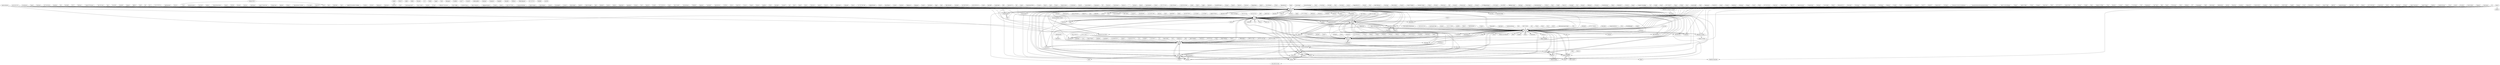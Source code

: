 strict digraph  {
	"Dodo von den Bergen" -> Semolo75	 [value=1];
	Shapur -> Semolo75	 [value=1];
	"Andrew Dalby" -> Semolo75	 [value=1];
	"L.V./Calto3" -> "L.V."	 [value=1];
	"L.V./Calto2" -> "L.V."	 [value=3];
	"L.V./Calto2" -> Marisol	 [value=1];
	"L.V./Calto1" -> "L.V."	 [value=5];
	Ecelan -> Semolo75	 [value=1];
	Leongin -> Semolo75	 [value=1];
	Poiatte -> "L.V."	 [value=1];
	Poiatte -> Semolo75	 [value=1];
	Clover -> Semolo75	 [value=1];
	Dgrossato -> Semolo75	 [value=1];
	Jacopo86 -> "Dario vet"	 [value=1];
	Jacopo86 -> Semolo75	 [value=1];
	IPork -> Semolo75	 [value=1];
	"87.9.230.73" -> Semolo75	 [value=1];
	Frentzen -> "L.V."	 [value=9];
	Frentzen -> Semolo75	 [value=1];
	Andrewthelord -> Semolo75	 [value=1];
	Andrewthelord -> ".anaconda"	 [value=1];
	Actarux -> Giovanni	 [value=1];
	Actarux -> "L.V."	 [value=2];
	Alexsh -> Alexbot	 [value=1];
	Alexsh -> Semolo75	 [value=1];
	"Johnny Butt" -> Semolo75	 [value=1];
	Korenyuk -> "Dario vet"	 [value=1];
	"Roberto frison" -> "L.V."	 [value=1];
	Gac -> Semolo75	 [value=1];
	Phykos -> Semolo75	 [value=1];
	SunBot -> Semolo75	 [value=1];
	"Nicolr Ardenghi" -> "L.V."	 [value=1];
	Breg -> Semolo75	 [value=1];
	"79.0.25.129" -> "L.V."	 [value=1];
	Spacebirdy -> Semolo75	 [value=1];
	"79.25.167.16" -> "L.V."	 [value=1];
	"Wheels on Willys" -> Semolo75	 [value=1];
	Tomi -> Semolo75	 [value=1];
	Benettis -> Semolo75	 [value=1];
	Luamar -> Semolo75	 [value=1];
	Incelemeelemani -> Nick1915	 [value=1];
	Robbot -> Semolo75	 [value=1];
	"Purbo T";
	"S vecchiato" -> Semolo75	 [value=1];
	Llull -> Semolo75	 [value=1];
	Krol -> Nick1915	 [value=1];
	Punkmarty -> Semolo75	 [value=1];
	"Sent`nbul" -> Semolo75	 [value=1];
	Hhh -> Semolo75	 [value=1];
	Xandi -> Semolo75	 [value=1];
	"Il Veronese" -> Semolo75	 [value=1];
	Groucho85 -> AchiBou	 [value=2];
	Groucho85 -> Jaqen	 [value=1];
	Groucho85 -> Giovanni	 [value=3];
	Groucho85 -> Marisol	 [value=1];
	Groucho85 -> "Marilola Giansanta"	 [value=1];
	Groucho85 -> Beppe	 [value=3];
	Groucho85 -> "L.V."	 [value=13];
	Groucho85 -> Semolo75	 [value=14];
	Groucho85 -> Candalua	 [value=2];
	Groucho85 -> Checo	 [value=3];
	Silvia -> Semolo75	 [value=1];
	Joana -> OrbiliusMagister	 [value=5];
	Joana -> Nick1915	 [value=4];
	Ollallero -> Semolo75	 [value=1];
	M7 -> Semolo75	 [value=1];
	Robi -> "L.V."	 [value=1];
	Scanagatta -> Semolo75	 [value=1];
	Ziofil -> Semolo75	 [value=1];
	Helios -> Nick1915	 [value=3];
	"Mr. Ferrari" -> "L.V."	 [value=1];
	"Mr. Ferrari" -> Marisol	 [value=1];
	"Andre-nico" -> "L.V."	 [value=1];
	Giovanni -> Vajo	 [value=2];
	Giovanni -> Nick1915	 [value=1];
	Giovanni -> Groucho85	 [value=1];
	Giovanni -> "L.V."	 [value=6];
	Giovanni -> Marisol	 [value=1];
	Giovanni -> Gatto099	 [value=1];
	Giovanni -> Gustavodandolo	 [value=2];
	Giovanni -> Candalua	 [value=2];
	Giovanni -> "Dario vet"	 [value=10];
	SpBot;
	Rizzatonik -> Semolo75	 [value=1];
	Pollodavide -> Semolo75	 [value=1];
	Threecharlie -> Semolo75	 [value=1];
	Threecharlie -> Candalua	 [value=1];
	Brzcld -> Semolo75	 [value=1];
	"Thijs!bot" -> Semolo75	 [value=1];
	Gasolino -> Semolo75	 [value=1];
	Niksam79 -> Semolo75	 [value=1];
	Cbrown1023 -> Semolo75	 [value=1];
	Mi -> "Marilola Giansanta"	 [value=1];
	Mi -> Semolo75	 [value=3];
	Mi -> Marisol	 [value=1];
	Junafani -> Semolo75	 [value=1];
	Alpdn -> "L.V."	 [value=1];
	"87.13.109.91" -> "L.V."	 [value=1];
	Mp -> Semolo75	 [value=1];
	".anaconda" -> Giovanni	 [value=1];
	".anaconda" -> Nick1915	 [value=3];
	Lanerossi -> Semolo75	 [value=1];
	EDUCA33E -> Semolo75	 [value=1];
	DdePola -> Semolo75	 [value=1];
	DdePola -> Nick1915	 [value=2];
	DdePola -> Skafa	 [value=1];
	"89.97.35.68" -> Nick1915	 [value=1];
	SpeDIt -> Semolo75	 [value=1];
	Andry -> "Dario vet"	 [value=1];
	Giorgia -> Semolo75	 [value=1];
	"Diego pillon" -> Giovanni	 [value=1];
	Bacr -> Semolo75	 [value=1];
	Bacr -> Progettualita	 [value=1];
	Corto -> Semolo75	 [value=1];
	Francesco -> Semolo75	 [value=1];
	"Renamed vandalism account" -> "L.V."	 [value=1];
	"Renamed vandalism account" -> Loveless	 [value=1];
	Tommiu -> Semolo75	 [value=1];
	"Poerio 1848" -> Semolo75	 [value=1];
	"JIR.D.B.." -> Semolo75	 [value=1];
	Dragonrt -> Semolo75	 [value=1];
	AdBo -> Nick1915	 [value=2];
	Andreabrugiony -> Semolo75	 [value=1];
	Beppe -> Pandolo	 [value=1];
	Beppe -> OrbiliusMagister	 [value=1];
	Beppe -> Nick1915	 [value=1];
	Beppe -> Groucho85	 [value=2];
	Beppe -> Jeneme	 [value=2];
	Beppe -> Marisol	 [value=2];
	Beppe -> "L.V."	 [value=18];
	Beppe -> Semolo75	 [value=4];
	Beppe -> Thecurran	 [value=1];
	Beppe -> Candalua	 [value=5];
	BotMultichill -> Multichill	 [value=1];
	Brazilian -> Semolo75	 [value=1];
	Ciro -> Semolo75	 [value=1];
	Robera -> Semolo75	 [value=1];
	Alis -> Nick1915	 [value=1];
	"87.16.208.250" -> Semolo75	 [value=1];
	Lumacorno -> Semolo75	 [value=1];
	Brisk -> Semolo75	 [value=1];
	Korg -> Semolo75	 [value=1];
	Jeneme -> Beppe	 [value=2];
	Jeneme -> "L.V."	 [value=1];
	Jeneme -> Semolo75	 [value=3];
	Jeneme -> Kajwo	 [value=1];
	Romanm -> Semolo75	 [value=1];
	"87.0.185.196" -> Semolo75	 [value=1];
	Kjoonlee -> Semolo75	 [value=1];
	Clamengh -> Semolo75	 [value=1];
	Pne -> Semolo75	 [value=1];
	Klaus -> Semolo75	 [value=1];
	Yosri -> Giovanni	 [value=1];
	Nozdreff -> Semolo75	 [value=1];
	Chuck -> Nick1915	 [value=1];
	Otrebor81 -> "Dario vet"	 [value=1];
	Otrebor81 -> Semolo75	 [value=1];
	Sk741 -> Semolo75	 [value=1];
	TheManu -> Semolo75	 [value=1];
	"Semolo75/Granaro" -> Semolo75	 [value=4];
	"Maxima m" -> Giovanni	 [value=1];
	"Toco de mona" -> Semolo75	 [value=1];
	Robycatt -> "L.V."	 [value=1];
	Paginazero -> "Dario vet"	 [value=1];
	Paginazero -> Nick1915	 [value=1];
	Abaz -> Semolo75	 [value=1];
	GerardM -> Semolo75	 [value=1];
	Hasek83 -> Semolo75	 [value=1];
	Akarige -> Semolo75	 [value=1];
	BBKurt -> Semolo75	 [value=1];
	Taichi -> Semolo75	 [value=1];
	Abi -> Semolo75	 [value=1];
	"Du`n" -> Semolo75	 [value=1];
	OKBot;
	Kanoe -> Nick1915	 [value=1];
	"151.42.207.35" -> Semolo75	 [value=1];
	"Rc Marson" -> "Dario vet"	 [value=1];
	"Rc Marson" -> Nick1915	 [value=1];
	Andreagiuanl -> Semolo75	 [value=1];
	Paolodecorsa -> Semolo75	 [value=5];
	Piccero -> Semolo75	 [value=1];
	Drini -> Semolo75	 [value=1];
	Xorxi -> Semolo75	 [value=1];
	"Al Pereira" -> Joana	 [value=1];
	Progettualita -> Semolo75	 [value=1];
	Progettualita -> Bacr	 [value=2];
	Miranda;
	Rodrigozanatta -> Semolo75	 [value=1];
	"El pi dolso de tuti" -> Semolo75	 [value=1];
	"Alison (impostor)" -> Semolo75	 [value=1];
	"Alison (impostor)" -> Nick1915	 [value=2];
	Hvn0413 -> "L.V."	 [value=1];
	Tarawneh -> Semolo75	 [value=1];
	Matteo -> Semolo75	 [value=1];
	Dog -> Giovanni	 [value=1];
	"A. B.";
	Ilario -> Nick1915	 [value=2];
	Fantolino70 -> "Dario vet"	 [value=1];
	Fredericklauritzen -> Semolo75	 [value=1];
	ElMeBot -> "L.V."	 [value=1];
	Babale -> Semolo75	 [value=1];
	KTo288 -> Semolo75	 [value=1];
	Elcerde -> Semolo75	 [value=1];
	"Ali-oops" -> Semolo75	 [value=1];
	Interlingua -> Semolo75	 [value=1];
	"Jpag el veneto doc" -> Semolo75	 [value=1];
	"Orange.man" -> Semolo75	 [value=1];
	Bigshot -> Semolo75	 [value=1];
	Gvkhan -> Semolo75	 [value=1];
	"Massimiliano Lincetto" -> Semolo75	 [value=1];
	CruccoBot -> Semolo75	 [value=1];
	Palma222 -> Semolo75	 [value=1];
	"Kal-El" -> Nick1915	 [value=1];
	Stalfur;
	"Milos Djukelic" -> Giovanni	 [value=1];
	Siebrand -> Semolo75	 [value=1];
	LeneLove -> Giovanni	 [value=1];
	Neni -> Semolo75	 [value=1];
	VolkovBot -> Semolo75	 [value=1];
	Stein -> Semolo75	 [value=2];
	Decimogiuniogiovenale -> Nick1915	 [value=2];
	Mazeneta -> Semolo75	 [value=1];
	Mazeneta -> "Maximillion Pegasus"	 [value=1];
	"MARCIA brandalise sorbello" -> Semolo75	 [value=1];
	Guillom -> Semolo75	 [value=1];
	Horatius -> Jacobus	 [value=1];
	Horatius -> SabineCretella	 [value=1];
	Horatius -> Nick1915	 [value=10];
	Dori -> Nick1915	 [value=1];
	Prevert -> Semolo75	 [value=1];
	Mikebond -> Semolo75	 [value=1];
	Dbenbenn -> Semolo75	 [value=1];
	"Andre Engels" -> Semolo75	 [value=1];
	"Andre Engels" -> Nick1915	 [value=1];
	Foobar23235 -> Drini	 [value=1];
	Foobar23235 -> Semolo75	 [value=1];
	Omar -> Semolo75	 [value=1];
	Christiangarcia87 -> Semolo75	 [value=1];
	"Tony rossato" -> Semolo75	 [value=2];
	"85.18.14.8" -> Giovanni	 [value=1];
	"Sono Un Uomo" -> "L.V."	 [value=1];
	"Sono Un Uomo" -> Marisol	 [value=2];
	Neta90 -> Semolo75	 [value=1];
	"Al capo" -> Semolo75	 [value=1];
	"Higisippe Cormier" -> "Riseau Cormier"	 [value=1];
	"Higisippe Cormier" -> Nick1915	 [value=2];
	"151.51.104.7" -> ".anaconda"	 [value=1];
	Zigger;
	Checo -> Groucho85	 [value=2];
	Checo -> Semolo75	 [value=1];
	"Mikhailov Kusserow" -> Semolo75	 [value=1];
	"Paola Maffei" -> Semolo75	 [value=1];
	LovelessUsurp -> Semolo75	 [value=1];
	"Rossi el ghe sh" -> Semolo75	 [value=1];
	Andrea87 -> "L.V."	 [value=3];
	Marioaieie -> Beppe	 [value=1];
	Marioaieie -> Semolo75	 [value=1];
	Caffagiafryaliceit -> Semolo75	 [value=1];
	Helios89 -> Nick1915	 [value=2];
	Zwobot -> Semolo75	 [value=1];
	"87.217.242.60" -> Nick1915	 [value=1];
	Nick1915 -> Dragonrt	 [value=1];
	Nick1915 -> Joana	 [value=6];
	Nick1915 -> Skafa	 [value=4];
	Nick1915 -> AdBo	 [value=1];
	Nick1915 -> Gangleri	 [value=1];
	Nick1915 -> "Node ue"	 [value=2];
	Nick1915 -> Chamdarae	 [value=1];
	Nick1915 -> "Dario vet"	 [value=6];
	Nick1915 -> Paolodecorsa	 [value=9];
	Nick1915 -> Helios	 [value=1];
	Nick1915 -> Jacopo86	 [value=1];
	Nick1915 -> AchiBou	 [value=3];
	Nick1915 -> "El.leon.de.san.marco"	 [value=13];
	Nick1915 -> "L.V."	 [value=10];
	Nick1915 -> Semolo75	 [value=3];
	Nick1915 -> Candalua	 [value=2];
	Nick1915 -> Piave	 [value=1];
	Nick1915 -> Horatius	 [value=14];
	Nick1915 -> SabineCretella	 [value=2];
	Nick1915 -> GinkyBiloba	 [value=2];
	Nick1915 -> "John Robinsen"	 [value=1];
	Nick1915 -> Vargenau	 [value=2];
	Nick1915 -> "Pollastro de Pollastri"	 [value=1];
	Nick1915 -> ".anaconda"	 [value=5];
	Nick1915 -> Olando	 [value=3];
	Nick1915 -> OrbiliusMagister	 [value=4];
	Nick1915 -> Beppe	 [value=2];
	Nick1915 -> "Higisippe Cormier"	 [value=1];
	Nick1915 -> Jacobus	 [value=1];
	Balooba -> "Dario vet"	 [value=1];
	Alonso -> Semolo75	 [value=1];
	"158.110.175.65" -> Semolo75	 [value=1];
	CommonsDelinker -> Semolo75	 [value=1];
	"Faerie queene" -> Semolo75	 [value=1];
	Marostegana -> Semolo75	 [value=1];
	Armein -> Semolo75	 [value=1];
	Ivocamp96 -> Semolo75	 [value=1];
	Yurik;
	Rocastelo -> Nick1915	 [value=1];
	Lorenso -> Semolo75	 [value=1];
	Brassratgirl -> Semolo75	 [value=1];
	FranceskoPask -> Semolo75	 [value=2];
	Bisetto -> Semolo75	 [value=1];
	Clizia -> Semolo75	 [value=2];
	Clizia -> Nick1915	 [value=1];
	Vipera -> Semolo75	 [value=1];
	Vipera -> Olando	 [value=1];
	"Otto de spade" -> Semolo75	 [value=1];
	OrbiliusMagister -> Eynar	 [value=3];
	OrbiliusMagister -> "Paolo Sarpi II"	 [value=1];
	OrbiliusMagister -> Jacobus	 [value=2];
	OrbiliusMagister -> Nick1915	 [value=1];
	Xabi -> Semolo75	 [value=1];
	Makoto5 -> Semolo75	 [value=1];
	Gavino -> Semolo75	 [value=1];
	Quastr -> "Dario vet"	 [value=1];
	Kaboot -> Semolo75	 [value=1];
	Ivana -> Giovanni	 [value=1];
	Abiraghi -> "Dario vet"	 [value=1];
	Egmontaz -> Semolo75	 [value=1];
	Japadoan -> Semolo75	 [value=1];
	Simona -> Semolo75	 [value=1];
	Gianni -> "Dario vet"	 [value=1];
	Ev -> "L.V."	 [value=2];
	Giusi -> Semolo75	 [value=1];
	Meno25 -> Semolo75	 [value=1];
	Sroulik -> Semolo75	 [value=1];
	Vagabondomarino -> "L.V."	 [value=1];
	Vagabondomarino -> Semolo75	 [value=1];
	"79.1.240.224" -> Semolo75	 [value=1];
	Giane -> Semolo75	 [value=1];
	"Miss vero92" -> Semolo75	 [value=1];
	Chamdarae -> Nick1915	 [value=2];
	"Caparo/Archivio 1" -> Nick1915	 [value=1];
	Mariadenane -> Semolo75	 [value=1];
	"Alexander VIII" -> Semolo75	 [value=1];
	Diamond -> "Dario vet"	 [value=1];
	TXiKiBoT -> Semolo75	 [value=1];
	Bagiemo -> Semolo75	 [value=1];
	".marlin85." -> Semolo75	 [value=1];
	"87.14.254.231" -> "Dario vet"	 [value=1];
	"Interwiki de" -> Semolo75	 [value=1];
	"El-doge" -> Semolo75	 [value=3];
	"El-doge" -> "Maximillion Pegasus"	 [value=2];
	LUCPOL -> Semolo75	 [value=1];
	Nanidavas -> "L.V."	 [value=1];
	Nanidavas -> Semolo75	 [value=1];
	Brisca -> Semolo75	 [value=1];
	"Zio Sam" -> Semolo75	 [value=1];
	"Zio Sam" -> Nick1915	 [value=1];
	Yoshi743 -> Semolo75	 [value=1];
	"Julian Mendez" -> Giovanni	 [value=1];
	Carsrac -> Semolo75	 [value=1];
	Timpul -> Semolo75	 [value=1];
	Tximist -> Semolo75	 [value=1];
	JAnDbot -> Semolo75	 [value=1];
	EVula -> Semolo75	 [value=1];
	"Pippu d'Angelo" -> Nick1915	 [value=1];
	Byrialbot -> Semolo75	 [value=1];
	Semola7 -> Semolo75	 [value=1];
	Zinn -> Nick1915	 [value=2];
	Ale -> Semolo75	 [value=1];
	Biaric -> Semolo75	 [value=1];
	Rimih -> Semolo75	 [value=1];
	Proudlikeagod -> Nick1915	 [value=1];
	Pandolo -> Beppe	 [value=3];
	Pandolo -> "L.V."	 [value=2];
	Pandolo -> Marisol	 [value=3];
	Pandolo -> AchiBou	 [value=1];
	Angela -> Nick1915	 [value=2];
	Norbu -> Semolo75	 [value=1];
	Chitarista -> Semolo75	 [value=1];
	Higisippe;
	Aletavy -> Semolo75	 [value=1];
	Marcok -> Semolo75	 [value=1];
	Germano -> "L.V."	 [value=1];
	Lotic -> Semolo75	 [value=1];
	"P tasso" -> "Dario vet"	 [value=1];
	Hgav -> "L.V."	 [value=1];
	Hgav -> Semolo75	 [value=1];
	Darkicebot -> Semolo75	 [value=1];
	GilliamJF -> Semolo75	 [value=1];
	Momo -> Semolo75	 [value=1];
	"212.103.196.196" -> Semolo75	 [value=1];
	KikkoloVeneto -> Semolo75	 [value=1];
	YurikBot;
	Encori -> Semolo75	 [value=1];
	Razorflame -> Semolo75	 [value=1];
	Jose77;
	Gacbot -> Semolo75	 [value=1];
	Scalsoto -> Semolo75	 [value=1];
	Wikibozzy -> Semolo75	 [value=1];
	"Fvar Arnfjvrp Bjarmason" -> Nick1915	 [value=1];
	Radagast -> Semolo75	 [value=1];
	Demija -> "Dario vet"	 [value=1];
	Xaura -> Giovanni	 [value=1];
	Gatto099 -> Giovanni	 [value=3];
	Gatto099 -> "L.V."	 [value=4];
	Gatto099 -> Semolo75	 [value=3];
	Gaudio -> Semolo75	 [value=1];
	GatoSelvadego -> Semolo75	 [value=2];
	GatoSelvadego -> Nick1915	 [value=1];
	Roccuz -> OrbiliusMagister	 [value=1];
	Cruccone -> "John Robinsen"	 [value=1];
	Cruccone -> Nick1915	 [value=1];
	DerHexer -> Semolo75	 [value=1];
	Daviduzzu -> Beppe	 [value=1];
	Daviduzzu -> Gustavodandolo	 [value=1];
	Valepert -> "Dario vet"	 [value=2];
	Valepert -> Semolo75	 [value=2];
	AlbertoSalzburg -> Candalua	 [value=1];
	Snowolf;
	Bepe -> Semolo75	 [value=1];
	Rsdi -> Semolo75	 [value=1];
	"Wiki.edoardo" -> Semolo75	 [value=1];
	Giulio84 -> Semolo75	 [value=1];
	"83.189.205.93" -> Semolo75	 [value=1];
	"82.54.180.115" -> Semolo75	 [value=2];
	"Ottaviano II" -> "L.V."	 [value=1];
	Jd -> "Dario vet"	 [value=1];
	Jd -> Progettualita	 [value=1];
	SieBot -> Siebrand	 [value=1];
	Giox8 -> Semolo75	 [value=1];
	KonradP -> Semolo75	 [value=1];
	Luckywind -> Semolo75	 [value=1];
	XIM -> Semolo75	 [value=1];
	"Giacomo 14" -> Semolo75	 [value=1];
	Riz -> Semolo75	 [value=1];
	Orcodamon -> "Dario vet"	 [value=1];
	Orcodamon -> "L.V."	 [value=1];
	Orcodamon -> Semolo75	 [value=2];
	Jurpel -> Semolo75	 [value=1];
	"Maximillion Pegasus" -> Nick1915	 [value=1];
	"Maximillion Pegasus" -> Aelwyn	 [value=4];
	"Maximillion Pegasus" -> Marisol	 [value=3];
	"Maximillion Pegasus" -> Mazeneta	 [value=1];
	"Maximillion Pegasus" -> "L.V."	 [value=8];
	"Maximillion Pegasus" -> Semolo75	 [value=6];
	Emachinest3256 -> Semolo75	 [value=1];
	Curame -> Semolo75	 [value=1];
	Mauro -> Semolo75	 [value=1];
	Ared -> Semolo75	 [value=1];
	"151.64.225.122" -> Nick1915	 [value=1];
	"Jessica Peruzzo" -> "L.V."	 [value=1];
	Franko -> Semolo75	 [value=1];
	"Node ue" -> Nick1915	 [value=4];
	"Node ue" -> "Pippu d'Angelo"	 [value=1];
	"Paolo-da-skio" -> Semolo75	 [value=1];
	"Le Pied-bot" -> Semolo75	 [value=1];
	"L.V." -> Groucho85	 [value=9];
	"L.V." -> Vagabondomarino	 [value=2];
	"L.V." -> Beppe	 [value=28];
	"L.V." -> Andrea87	 [value=1];
	"L.V." -> Poiatte	 [value=1];
	"L.V." -> "Dario vet"	 [value=12];
	"L.V." -> Nick1915	 [value=9];
	"L.V." -> Hgav	 [value=1];
	"L.V." -> Giovanni	 [value=7];
	"L.V." -> Jeneme	 [value=1];
	"L.V." -> Actarux	 [value=1];
	"L.V." -> Semolo75	 [value=6];
	"L.V." -> "Wim b"	 [value=2];
	"L.V." -> Nanidavas	 [value=1];
	"L.V." -> Spacebirdy	 [value=2];
	"L.V." -> Pandolo	 [value=1];
	"L.V." -> "White Cat"	 [value=3];
	"L.V." -> Gustavodandolo	 [value=1];
	"L.V." -> AchiBou	 [value=4];
	"L.V." -> Marisol	 [value=16];
	"L.V." -> Jacobus	 [value=4];
	"L.V." -> Thecurran	 [value=2];
	"L.V." -> "Maximillion Pegasus"	 [value=8];
	"L.V." -> Eynar	 [value=1];
	"L.V." -> Ev	 [value=1];
	Mithridates -> Giovanni	 [value=1];
	Brczld -> Semolo75	 [value=1];
	".anacondabot" -> Semolo75	 [value=1];
	Sempremi -> Semolo75	 [value=1];
	"Jon Harald Sxby" -> Nick1915	 [value=1];
	Robert72 -> "L.V."	 [value=1];
	Ronline -> Nick1915	 [value=2];
	Zfr -> Semolo75	 [value=1];
	Pissacan -> Semolo75	 [value=1];
	Giustiniano -> Semolo75	 [value=1];
	"Veron js" -> Semolo75	 [value=1];
	c -> Semolo75	 [value=1];
	"88.231.3.152" -> Giovanni	 [value=1];
	AlleborgoBot;
	Bastique;
	"131.111.8.99" -> Nick1915	 [value=1];
	Computer;
	"Sevela.p" -> Semolo75	 [value=1];
	Byrial -> Semolo75	 [value=1];
	Azotoliquido -> Semolo75	 [value=1];
	Cotton -> Semolo75	 [value=1];
	"83.176.120.159" -> Giovanni	 [value=1];
	"Zyxwvut-Bot" -> "Higisippe Cormier"	 [value=1];
	"Zyxwvut-Bot" -> Semolo75	 [value=1];
	AnyFile -> Nick1915	 [value=1];
	"83.237.33.181" -> Giovanni	 [value=1];
	"87.5.174.116" -> Semolo75	 [value=2];
	Ilbradipo -> Giovanni	 [value=1];
	"Silvia furlanis" -> Semolo75	 [value=1];
	Friz -> Giovanni	 [value=1];
	Shakey -> "Dario vet"	 [value=1];
	PipepBot;
	"El.leon.de.san.marco" -> Semolo75	 [value=1];
	"El.leon.de.san.marco" -> ".anaconda"	 [value=1];
	"El.leon.de.san.marco" -> Nick1915	 [value=4];
	"193.205.203.69" -> Semolo75	 [value=1];
	Davide21 -> Semolo75	 [value=1];
	Kajwo -> Semolo75	 [value=1];
	"Ji-Elle" -> Semolo75	 [value=1];
	"Erkan Yilmaz" -> Giovanni	 [value=2];
	Eliz81 -> Semolo75	 [value=1];
	Mohawk -> "Dario vet"	 [value=1];
	Legba -> Semolo75	 [value=1];
	Manano -> "Dario vet"	 [value=1];
	Kanesue -> Semolo75	 [value=1];
	GastelEtzwane -> Semolo75	 [value=1];
	And -> "L.V."	 [value=1];
	Storpio -> Semolo75	 [value=1];
	"Dario vet/Archivio 1" -> "Dario vet"	 [value=1];
	"Dario vet/Archivio 1" -> Nick1915	 [value=1];
	Manub -> Semolo75	 [value=1];
	Valesire -> Semolo75	 [value=1];
	Giacomo -> Semolo75	 [value=1];
	Dungodung -> Semolo75	 [value=1];
	Dcljr -> OrbiliusMagister	 [value=1];
	"Giovanni/Alfabeto vhneto" -> Giovanni	 [value=1];
	"Giovanni/Alfabeto vhneto" -> Marisol	 [value=2];
	Kelovy -> Semolo75	 [value=1];
	"Ora Menina" -> Semolo75	 [value=1];
	Jacobus -> Horatius	 [value=1];
	Jacobus -> Gustavodandolo	 [value=1];
	Jacobus -> OrbiliusMagister	 [value=2];
	Jacobus -> "L.V."	 [value=1];
	Jacobus -> Nick1915	 [value=1];
	M7bot -> Semolo75	 [value=1];
	OdderBot -> "L.V."	 [value=1];
	Entlinkt -> Giovanni	 [value=1];
	"Alexander dj" -> Semolo75	 [value=1];
	Yupik -> Semolo75	 [value=1];
	Cornovagia -> Semolo75	 [value=1];
	Ooswesthoesbes -> Semolo75	 [value=1];
	Saku -> Semolo75	 [value=1];
	Luccchino -> Semolo75	 [value=1];
	Tooby -> Semolo75	 [value=1];
	MenoBot;
	Purodha -> Semolo75	 [value=1];
	Escarbot -> Semolo75	 [value=1];
	Escarbot -> Nick1915	 [value=2];
	Escarbot -> Vargenau	 [value=2];
	Pava -> Semolo75	 [value=1];
	Scurinela -> Semolo75	 [value=1];
	Jorunn -> Semolo75	 [value=1];
	"Fagairolles 34" -> Semolo75	 [value=1];
	"Sent`mbul" -> "L.V."	 [value=1];
	Lucam74 -> "L.V."	 [value=1];
	Xiaoshi -> Semolo75	 [value=1];
	Oler -> Semolo75	 [value=1];
	Synthebot -> Giovanni	 [value=1];
	Zerodueotto -> "L.V."	 [value=1];
	"John Robinson" -> Semolo75	 [value=1];
	Willtron;
	Snowdog -> Semolo75	 [value=1];
	Riccardobot -> Semolo75	 [value=1];
	Poastro -> Semolo75	 [value=1];
	"Zamer Nadelov" -> Semolo75	 [value=2];
	Mesos -> Nick1915	 [value=2];
	Marisol -> Pandolo	 [value=1];
	Marisol -> Nick1915	 [value=2];
	Marisol -> AchiBou	 [value=1];
	Marisol -> Groucho85	 [value=1];
	Marisol -> "L.V."	 [value=15];
	Marisol -> Semolo75	 [value=10];
	Marisol -> "Maximillion Pegasus"	 [value=2];
	"Giaretta renato" -> Semolo75	 [value=1];
	"212.182.6.100" -> "L.V."	 [value=1];
	Bortoxi -> "L.V."	 [value=1];
	Multichill -> Giovanni	 [value=1];
	Sarah -> "L.V."	 [value=1];
	Todero -> Semolo75	 [value=1];
	Elverde -> Semolo75	 [value=1];
	Minozzo -> Semolo75	 [value=2];
	"Mike.lifeguard";
	"81.208.83.221" -> Giovanni	 [value=1];
	Azazel -> Semolo75	 [value=1];
	Azazel -> Nick1915	 [value=2];
	Misterioso -> Semolo75	 [value=1];
	PIP -> Semolo75	 [value=1];
	Ironoxid -> Semolo75	 [value=1];
	Pymouss44 -> Semolo75	 [value=1];
	HenryLi -> Semolo75	 [value=1];
	Dweezil -> Semolo75	 [value=1];
	"R. Hillgentleman" -> Semolo75	 [value=1];
	"Sir marek" -> Semolo75	 [value=1];
	"Ian CPFC" -> Semolo75	 [value=1];
	"Blinking Spirit" -> Semolo75	 [value=1];
	Ryulong -> Semolo75	 [value=1];
	Fishermike -> Semolo75	 [value=1];
	Davidebattistin -> Semolo75	 [value=1];
	Jaqen -> Semolo75	 [value=1];
	"1000voi" -> Semolo75	 [value=1];
	Mara -> Semolo75	 [value=1];
	Csk69 -> Semolo75	 [value=1];
	"Mauro b" -> Semolo75	 [value=1];
	Loziophil -> Semolo75	 [value=1];
	"Dario vet" -> Nick1915	 [value=4];
	"Dario vet" -> Giovanni	 [value=3];
	"Dario vet" -> Otrebor81	 [value=2];
	"Dario vet" -> "L.V."	 [value=2];
	"Dario vet" -> Semolo75	 [value=8];
	"Dario vet" -> Clamengh	 [value=1];
	Vajo -> Giovanni	 [value=5];
	Vajo -> Semolo75	 [value=7];
	AchiBou -> "L.V."	 [value=3];
	AchiBou -> Semolo75	 [value=1];
	AchiBou -> Pandolo	 [value=3];
	AchiBou -> Nick1915	 [value=2];
	Aemulator -> "L.V."	 [value=1];
	Xvii -> Semolo75	 [value=1];
	Candalua -> Groucho85	 [value=2];
	Candalua -> Beppe	 [value=6];
	Candalua -> Nick1915	 [value=2];
	Candalua -> Giovanni	 [value=4];
	Desanti -> Semolo75	 [value=1];
	Hypnos -> Giovanni	 [value=1];
	Nilfanion -> Semolo75	 [value=1];
	Frasalva -> Semolo75	 [value=1];
	Millosh -> "Dario vet"	 [value=1];
	Mschlindwein -> Semolo75	 [value=1];
	Wikix -> Semolo75	 [value=1];
	Ndweb911 -> Semolo75	 [value=1];
	Servitiu -> Semolo75	 [value=1];
	Davidcannon -> Nick1915	 [value=1];
	Francesca1702 -> Giovanni	 [value=1];
	Kanjy -> Semolo75	 [value=1];
	"Capitan Sonnakkia" -> Semolo75	 [value=1];
	Scl -> Semolo75	 [value=1];
	Caparo -> Nick1915	 [value=1];
	Caiaffa -> Semolo75	 [value=1];
	Koavf -> Semolo75	 [value=1];
	"87.13.49.47" -> Semolo75	 [value=1];
	"62.1.167.16";
	Thogo -> Semolo75	 [value=1];
	FiriBot -> Semolo75	 [value=2];
	Xury -> Semolo75	 [value=1];
	Jaroslavleff -> Semolo75	 [value=1];
	Mnts -> Semolo75	 [value=1];
	Signapola -> Semolo75	 [value=1];
	Mentina -> Semolo75	 [value=2];
	"Forelli 93" -> Semolo75	 [value=1];
	BonBartolomeo -> Semolo75	 [value=1];
	BonBartolomeo -> Nick1915	 [value=1];
	BonBartolomeo -> Marisol	 [value=1];
	"85.36.105.157" -> "Dario vet"	 [value=1];
	"85.36.105.157" -> Semolo75	 [value=3];
	Arbeo -> Semolo75	 [value=1];
	Scooter -> Semolo75	 [value=1];
	ReyBrujo -> Semolo75	 [value=1];
	Kewingo -> Semolo75	 [value=1];
	Tatagia -> Semolo75	 [value=1];
	Kadon -> "L.V."	 [value=1];
	Giachi -> Semolo75	 [value=1];
	Vtzi -> Giovanni	 [value=1];
	Filnik -> Semolo75	 [value=1];
	".snoopy." -> "Dario vet"	 [value=1];
	"87.9.182.184" -> Semolo75	 [value=1];
	Alexscho -> Semolo75	 [value=1];
	"Tomma-raldon" -> Semolo75	 [value=1];
	Piave -> Nick1915	 [value=2];
	"John Robinsen" -> Semolo75	 [value=1];
	Why137 -> Semolo75	 [value=1];
	Ahoerstemeier -> Semolo75	 [value=1];
	Vargenau -> Semolo75	 [value=1];
	Vargenau -> Nick1915	 [value=1];
	"193.205.203.3" -> "L.V."	 [value=1];
	Cometstyles -> Semolo75	 [value=1];
	Semolo75 -> GatoSelvadego	 [value=2];
	Semolo75 -> Groucho85	 [value=8];
	Semolo75 -> Beppe	 [value=4];
	Semolo75 -> "Dario vet"	 [value=11];
	Semolo75 -> Tooby	 [value=1];
	Semolo75 -> Paolodecorsa	 [value=7];
	Semolo75 -> Minozzo	 [value=2];
	Semolo75 -> Vajo	 [value=4];
	Semolo75 -> Andrey	 [value=2];
	Semolo75 -> Nick1915	 [value=9];
	Semolo75 -> AchiBou	 [value=1];
	Semolo75 -> "El.leon.de.san.marco"	 [value=1];
	Semolo75 -> Davide21	 [value=1];
	Semolo75 -> "L.V."	 [value=3];
	Semolo75 -> "Alexander VIII"	 [value=2];
	Semolo75 -> Progettualita	 [value=1];
	Semolo75 -> Candalua	 [value=1];
	Semolo75 -> Threecharlie	 [value=1];
	Semolo75 -> Klaus	 [value=1];
	Semolo75 -> FranceskoPask	 [value=1];
	Semolo75 -> Clover	 [value=1];
	Semolo75 -> Gustavodandolo	 [value=1];
	Semolo75 -> "Zio Sam"	 [value=1];
	Semolo75 -> Olando	 [value=2];
	Semolo75 -> OrbiliusMagister	 [value=2];
	Semolo75 -> Loveless	 [value=6];
	Semolo75 -> Marisol	 [value=3];
	Semolo75 -> Gatto099	 [value=3];
	Semolo75 -> "Higisippe Cormier"	 [value=1];
	Semolo75 -> Kattoliko	 [value=1];
	Semolo75 -> Jacobus	 [value=1];
	Semolo75 -> "Maximillion Pegasus"	 [value=3];
	Semolo75 -> Jeneme	 [value=2];
	Semolo75 -> Eynar	 [value=1];
	Semolo75 -> Mentina	 [value=2];
	MosheA -> Semolo75	 [value=1];
	CarsracBot -> Semolo75	 [value=1];
	Diagraph01 -> Nick1915	 [value=1];
	PixelBot;
	Wento -> Semolo75	 [value=2];
	Elmondo21st -> Semolo75	 [value=1];
	Riccardov -> Semolo75	 [value=1];
	Complex -> Giovanni	 [value=1];
	Thecurran -> Beppe	 [value=1];
	Eynar -> "L.V."	 [value=1];
	Eynar -> Semolo75	 [value=2];
	Eynar -> OrbiliusMagister	 [value=4];
	Eynar -> "El pi dolso de tuti"	 [value=1];
	Alison -> Spacebirdy	 [value=1];
	Alison -> Nick1915	 [value=1];
	Tiyoringo -> Semolo75	 [value=1];
	Marieto -> Semolo75	 [value=1];
	"218.186.9.1" -> Giovanni	 [value=1];
	Aperegina -> Nick1915	 [value=1];
	Dornenkrone -> Semolo75	 [value=1];
	"84.19.182.23" -> ".anaconda"	 [value=1];
	TwoWings -> Semolo75	 [value=1];
	Skafa -> Nick1915	 [value=6];
	Skafa -> Marisol	 [value=2];
	Skafa -> Clamengh	 [value=3];
	Kikadue -> Semolo75	 [value=1];
	Aelwyn -> Semolo75	 [value=1];
	Aelwyn -> "Maximillion Pegasus"	 [value=5];
	Camilla -> Semolo75	 [value=1];
	"Marilola Giansanta" -> Semolo75	 [value=1];
	Cocal -> Semolo75	 [value=1];
	Andrey -> Semolo75	 [value=2];
	Jacopofantoni1 -> Semolo75	 [value=1];
	GinkyBiloba -> Semolo75	 [value=1];
	GinkyBiloba -> Nick1915	 [value=2];
	Apengu -> Semolo75	 [value=1];
	Gere72 -> Semolo75	 [value=1];
	Gustavodandolo -> Giovanni	 [value=2];
	Gustavodandolo -> "L.V."	 [value=2];
	Gustavodandolo -> Semolo75	 [value=3];
	Gustavodandolo -> Jacobus	 [value=1];
	Gustavodandolo -> Beppe	 [value=2];
	Az1568;
	"82.54.228.34" -> "Dario vet"	 [value=1];
	Olando -> "Dario vet"	 [value=1];
	Olando -> Semolo75	 [value=1];
	Olando -> Nick1915	 [value=1];
	"{m" -> Giovanni	 [value=1];
	RobotSC -> Semolo75	 [value=1];
	Romanc19s -> Semolo75	 [value=1];
	Cdvchpd -> Semolo75	 [value=1];
	Kattoliko -> "L.V."	 [value=1];
	Kattoliko -> Semolo75	 [value=2];
	Kattoliko -> Marisol	 [value=1];
	Kattoliko -> Candalua	 [value=1];
	"Francesco costa da motebeuna" -> Semolo75	 [value=1];
	Gonatestachenonlemagnagnancaibissi -> Semolo75	 [value=1];
	DarioBot -> "Dario vet"	 [value=2];
	Cristina -> Semolo75	 [value=1];
}
